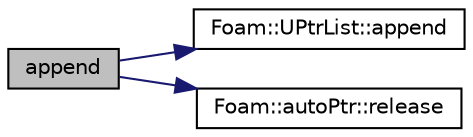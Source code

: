 digraph "append"
{
  bgcolor="transparent";
  edge [fontname="Helvetica",fontsize="10",labelfontname="Helvetica",labelfontsize="10"];
  node [fontname="Helvetica",fontsize="10",shape=record];
  rankdir="LR";
  Node1 [label="append",height=0.2,width=0.4,color="black", fillcolor="grey75", style="filled" fontcolor="black"];
  Node1 -> Node2 [color="midnightblue",fontsize="10",style="solid",fontname="Helvetica"];
  Node2 [label="Foam::UPtrList::append",height=0.2,width=0.4,color="black",URL="$classFoam_1_1UPtrList.html#a19690ed8a9abf7f63be9551141d6b5f6",tooltip="Append an element to the end of the list. "];
  Node1 -> Node3 [color="midnightblue",fontsize="10",style="solid",fontname="Helvetica"];
  Node3 [label="Foam::autoPtr::release",height=0.2,width=0.4,color="black",URL="$classFoam_1_1autoPtr.html#a6c8d20fb6b83e6106b0355ec49caa113",tooltip="Return pointer to the managed object and release ownership. "];
}
